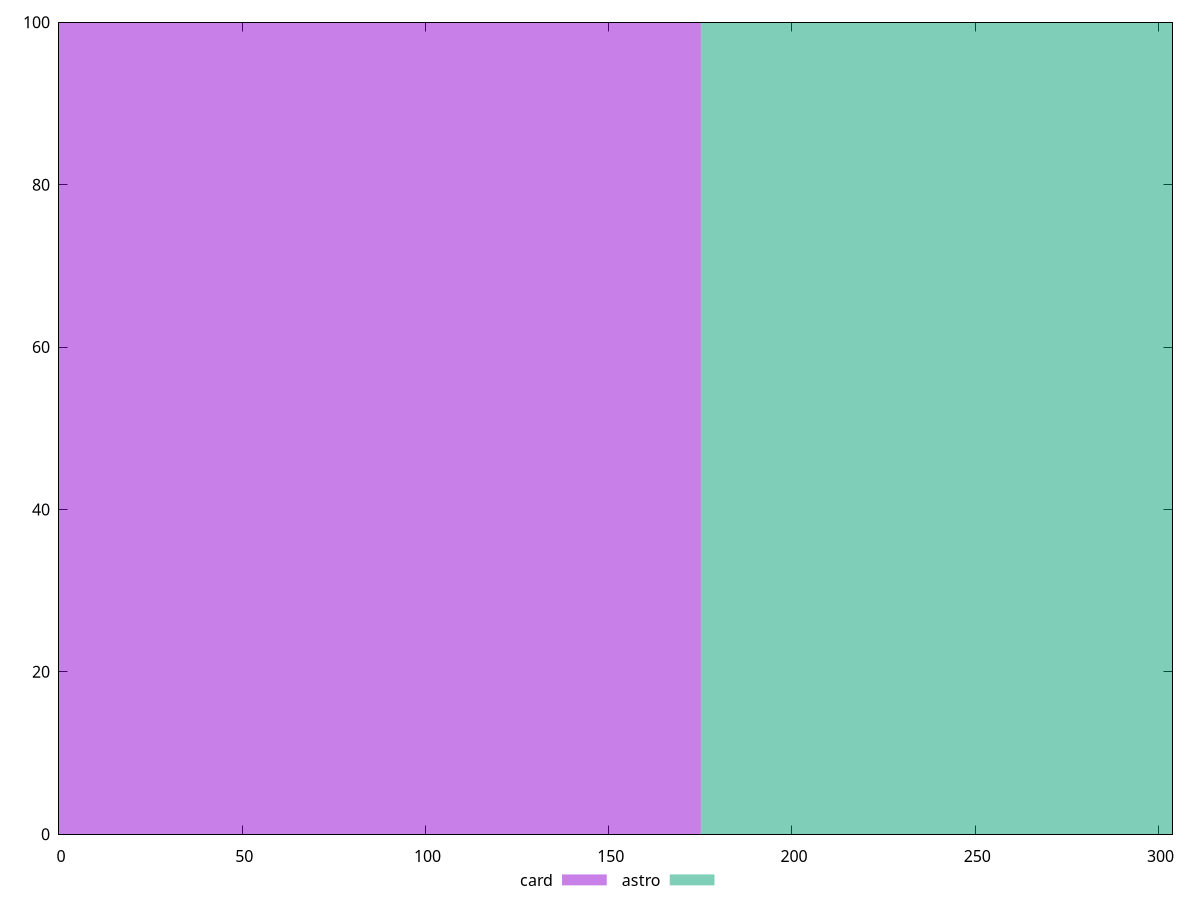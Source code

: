 reset

$card <<EOF
0 100
EOF

$astro <<EOF
350.3061034385887 100
EOF

set key outside below
set boxwidth 350.3061034385887
set xrange [0:303.852]
set yrange [0:100]
set trange [0:100]
set style fill transparent solid 0.5 noborder
set terminal svg size 640, 500 enhanced background rgb 'white'
set output "reports/report_00031_2021-02-24T23-18-18.084Z/uses-rel-preconnect/comparison/histogram/2_vs_3.svg"

plot $card title "card" with boxes, \
     $astro title "astro" with boxes

reset
